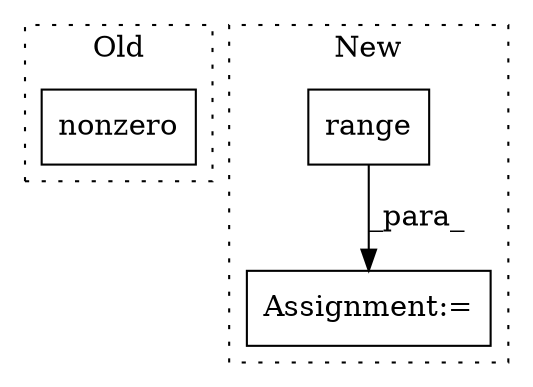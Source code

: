 digraph G {
subgraph cluster0 {
1 [label="nonzero" a="32" s="631" l="9" shape="box"];
label = "Old";
style="dotted";
}
subgraph cluster1 {
2 [label="range" a="32" s="662,679" l="6,1" shape="box"];
3 [label="Assignment:=" a="7" s="655" l="100" shape="box"];
label = "New";
style="dotted";
}
2 -> 3 [label="_para_"];
}